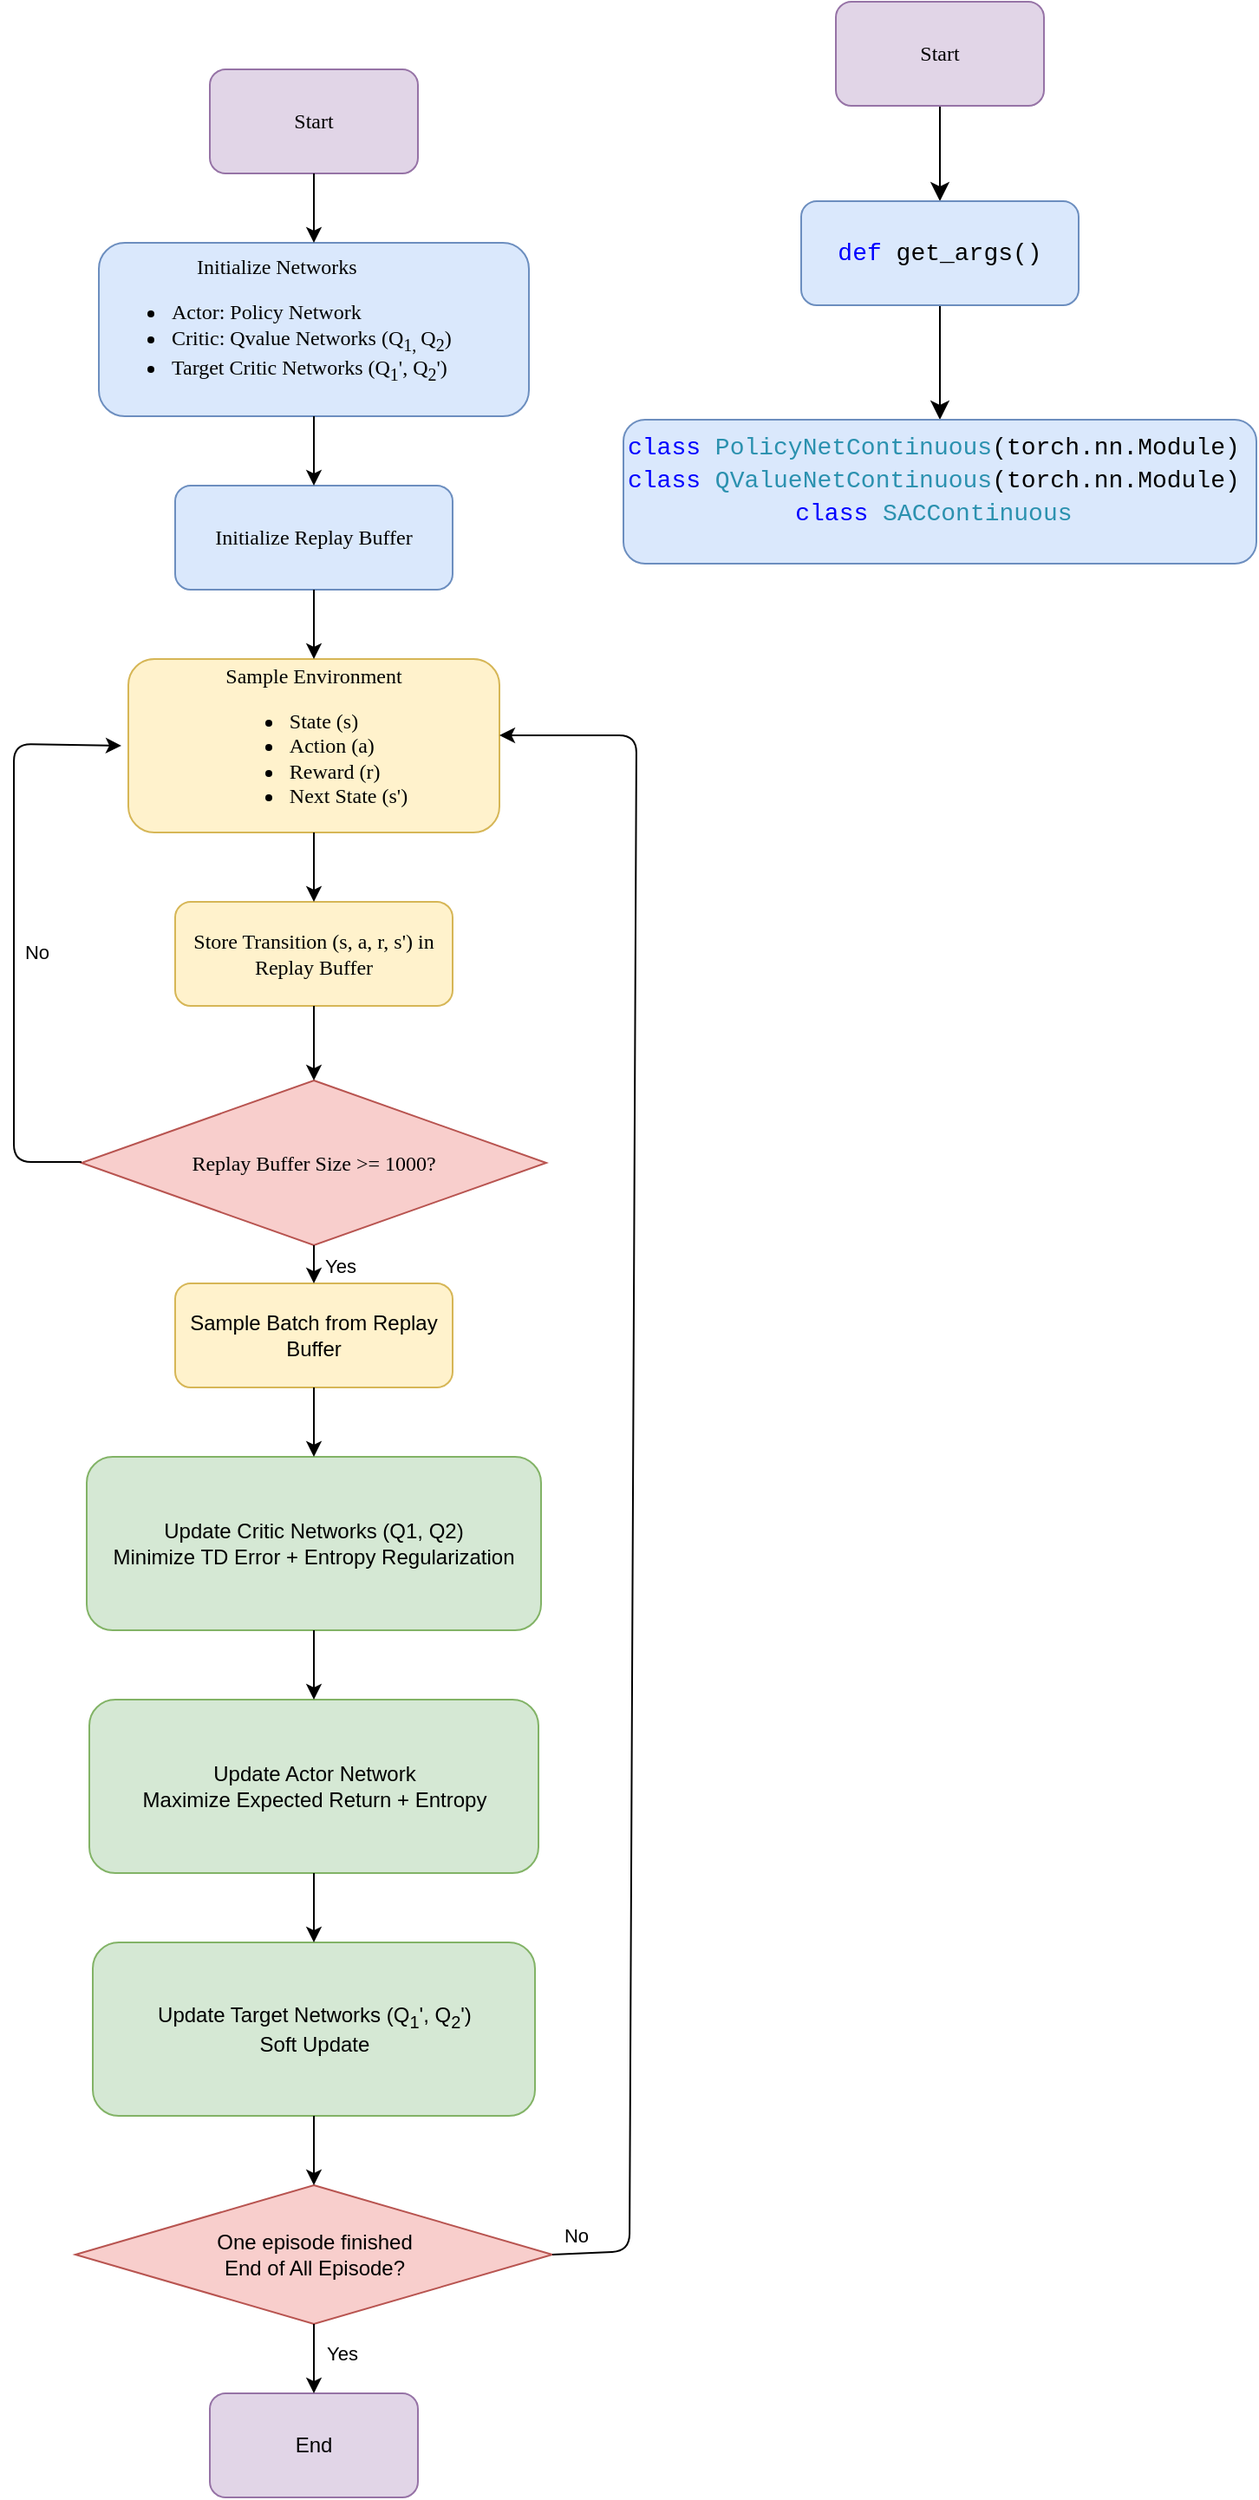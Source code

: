 <mxfile version="26.1.1">
  <diagram name="Page-1" id="RAVXwbhznxUkLN6Yk3Jf">
    <mxGraphModel dx="1397" dy="768" grid="0" gridSize="10" guides="1" tooltips="1" connect="1" arrows="1" fold="1" page="0" pageScale="1" pageWidth="850" pageHeight="1100" math="0" shadow="0">
      <root>
        <mxCell id="0" />
        <mxCell id="1" parent="0" />
        <mxCell id="9lD8Bh0DAJ6x8djIRwue-1" value="Start" style="rounded=1;whiteSpace=wrap;html=1;fillColor=#e1d5e7;strokeColor=#9673a6;fontFamily=Poppins;fontSource=https%3A%2F%2Ffonts.googleapis.com%2Fcss%3Ffamily%3DPoppins;" vertex="1" parent="1">
          <mxGeometry x="160" y="40" width="120" height="60" as="geometry" />
        </mxCell>
        <mxCell id="9lD8Bh0DAJ6x8djIRwue-2" value="&lt;div style=&quot;text-align: center;&quot;&gt;&lt;span style=&quot;background-color: transparent; color: light-dark(rgb(0, 0, 0), rgb(255, 255, 255));&quot;&gt;Initialize Networks&lt;/span&gt;&lt;/div&gt;&lt;div&gt;&lt;ul&gt;&lt;li&gt;&lt;span style=&quot;background-color: transparent; color: light-dark(rgb(0, 0, 0), rgb(255, 255, 255));&quot;&gt;Actor: Policy Network&lt;/span&gt;&lt;/li&gt;&lt;li style=&quot;&quot;&gt;&lt;span style=&quot;background-color: transparent; color: light-dark(rgb(0, 0, 0), rgb(255, 255, 255));&quot;&gt;Critic: Qvalue Networks (Q&lt;sub&gt;1,&amp;nbsp;&lt;/sub&gt;Q&lt;sub&gt;2&lt;/sub&gt;)&lt;/span&gt;&lt;/li&gt;&lt;li&gt;Target Critic Networks (Q&lt;sub&gt;1&lt;/sub&gt;&#39;, Q&lt;sub&gt;2&lt;/sub&gt;&#39;)&lt;/li&gt;&lt;/ul&gt;&lt;/div&gt;" style="rounded=1;whiteSpace=wrap;html=1;fillColor=#dae8fc;strokeColor=#6c8ebf;fontFamily=Poppins;fontSource=https%3A%2F%2Ffonts.googleapis.com%2Fcss%3Ffamily%3DPoppins;align=left;" vertex="1" parent="1">
          <mxGeometry x="96" y="140" width="248" height="100" as="geometry" />
        </mxCell>
        <mxCell id="9lD8Bh0DAJ6x8djIRwue-3" value="Initialize Replay Buffer" style="rounded=1;whiteSpace=wrap;html=1;fillColor=#dae8fc;strokeColor=#6c8ebf;fontFamily=Poppins;fontSource=https%3A%2F%2Ffonts.googleapis.com%2Fcss%3Ffamily%3DPoppins;" vertex="1" parent="1">
          <mxGeometry x="140" y="280" width="160" height="60" as="geometry" />
        </mxCell>
        <mxCell id="9lD8Bh0DAJ6x8djIRwue-4" value="Sample Environment&lt;br&gt;&lt;ul&gt;&lt;li style=&quot;text-align: left;&quot;&gt;State (s)&lt;/li&gt;&lt;li style=&quot;text-align: left;&quot;&gt;Action (a)&lt;/li&gt;&lt;li style=&quot;text-align: left;&quot;&gt;Reward (r)&lt;/li&gt;&lt;li style=&quot;text-align: left;&quot;&gt;Next State (s&#39;)&lt;/li&gt;&lt;/ul&gt;" style="rounded=1;whiteSpace=wrap;html=1;fillColor=#fff2cc;strokeColor=#d6b656;fontFamily=Poppins;fontSource=https%3A%2F%2Ffonts.googleapis.com%2Fcss%3Ffamily%3DPoppins;" vertex="1" parent="1">
          <mxGeometry x="113" y="380" width="214" height="100" as="geometry" />
        </mxCell>
        <mxCell id="9lD8Bh0DAJ6x8djIRwue-5" value="Store Transition (s, a, r, s&#39;) in Replay Buffer" style="rounded=1;whiteSpace=wrap;html=1;fillColor=#fff2cc;strokeColor=#d6b656;fontFamily=Poppins;fontSource=https%3A%2F%2Ffonts.googleapis.com%2Fcss%3Ffamily%3DPoppins;" vertex="1" parent="1">
          <mxGeometry x="140" y="520" width="160" height="60" as="geometry" />
        </mxCell>
        <mxCell id="9lD8Bh0DAJ6x8djIRwue-6" value="Replay Buffer Size &amp;gt;= 1000?" style="rhombus;whiteSpace=wrap;html=1;fillColor=#f8cecc;strokeColor=#b85450;fontFamily=Poppins;fontSource=https%3A%2F%2Ffonts.googleapis.com%2Fcss%3Ffamily%3DPoppins;" vertex="1" parent="1">
          <mxGeometry x="86" y="623" width="268" height="95" as="geometry" />
        </mxCell>
        <mxCell id="9lD8Bh0DAJ6x8djIRwue-7" value="Yes" style="edgeLabel;html=1;align=center;verticalAlign=middle;resizable=0;points=[];" vertex="1" connectable="0" parent="9lD8Bh0DAJ6x8djIRwue-6">
          <mxGeometry x="-0.5" y="1" relative="1" as="geometry">
            <mxPoint x="283" y="12" as="offset" />
          </mxGeometry>
        </mxCell>
        <mxCell id="9lD8Bh0DAJ6x8djIRwue-8" value="No" style="edgeLabel;html=1;align=center;verticalAlign=middle;resizable=0;points=[];" vertex="1" connectable="0" parent="9lD8Bh0DAJ6x8djIRwue-6">
          <mxGeometry x="0.5" y="-1" relative="1" as="geometry">
            <mxPoint x="-160" y="21" as="offset" />
          </mxGeometry>
        </mxCell>
        <mxCell id="9lD8Bh0DAJ6x8djIRwue-9" value="Sample Batch from Replay Buffer" style="rounded=1;whiteSpace=wrap;html=1;fillColor=#fff2cc;strokeColor=#d6b656;" vertex="1" parent="1">
          <mxGeometry x="140" y="740" width="160" height="60" as="geometry" />
        </mxCell>
        <mxCell id="9lD8Bh0DAJ6x8djIRwue-10" value="Update Critic Networks (Q1, Q2)&lt;br&gt;Minimize TD Error + Entropy Regularization" style="rounded=1;whiteSpace=wrap;html=1;fillColor=#d5e8d4;strokeColor=#82b366;" vertex="1" parent="1">
          <mxGeometry x="89" y="840" width="262" height="100" as="geometry" />
        </mxCell>
        <mxCell id="9lD8Bh0DAJ6x8djIRwue-11" value="Update Actor Network&lt;br&gt;Maximize Expected Return + Entropy" style="rounded=1;whiteSpace=wrap;html=1;fillColor=#d5e8d4;strokeColor=#82b366;" vertex="1" parent="1">
          <mxGeometry x="90.5" y="980" width="259" height="100" as="geometry" />
        </mxCell>
        <mxCell id="9lD8Bh0DAJ6x8djIRwue-12" value="Update Target Networks (Q&lt;sub&gt;1&lt;/sub&gt;&#39;, Q&lt;sub&gt;2&lt;/sub&gt;&#39;)&lt;br&gt;Soft Update" style="rounded=1;whiteSpace=wrap;html=1;fillColor=#d5e8d4;strokeColor=#82b366;" vertex="1" parent="1">
          <mxGeometry x="92.5" y="1120" width="255" height="100" as="geometry" />
        </mxCell>
        <mxCell id="9lD8Bh0DAJ6x8djIRwue-13" value="&lt;div&gt;One episode finished&lt;/div&gt;End of All Episode?" style="rhombus;whiteSpace=wrap;html=1;fillColor=#f8cecc;strokeColor=#b85450;" vertex="1" parent="1">
          <mxGeometry x="82.5" y="1260" width="275" height="80" as="geometry" />
        </mxCell>
        <mxCell id="9lD8Bh0DAJ6x8djIRwue-14" value="Yes" style="edgeLabel;html=1;align=center;verticalAlign=middle;resizable=0;points=[];" vertex="1" connectable="0" parent="9lD8Bh0DAJ6x8djIRwue-13">
          <mxGeometry x="-0.5" y="1" relative="1" as="geometry">
            <mxPoint x="291" y="17" as="offset" />
          </mxGeometry>
        </mxCell>
        <mxCell id="9lD8Bh0DAJ6x8djIRwue-15" value="No" style="edgeLabel;html=1;align=center;verticalAlign=middle;resizable=0;points=[];" vertex="1" connectable="0" parent="9lD8Bh0DAJ6x8djIRwue-13">
          <mxGeometry x="0.5" y="-1" relative="1" as="geometry">
            <mxPoint x="151" y="109" as="offset" />
          </mxGeometry>
        </mxCell>
        <mxCell id="9lD8Bh0DAJ6x8djIRwue-16" value="End" style="rounded=1;whiteSpace=wrap;html=1;fillColor=#e1d5e7;strokeColor=#9673a6;" vertex="1" parent="1">
          <mxGeometry x="160" y="1380" width="120" height="60" as="geometry" />
        </mxCell>
        <mxCell id="9lD8Bh0DAJ6x8djIRwue-17" value="" style="endArrow=classic;html=1;" edge="1" parent="1" source="9lD8Bh0DAJ6x8djIRwue-1" target="9lD8Bh0DAJ6x8djIRwue-2">
          <mxGeometry width="50" height="50" relative="1" as="geometry">
            <mxPoint x="220" y="100" as="sourcePoint" />
            <mxPoint x="220" y="140" as="targetPoint" />
          </mxGeometry>
        </mxCell>
        <mxCell id="9lD8Bh0DAJ6x8djIRwue-18" value="" style="endArrow=classic;html=1;" edge="1" parent="1" source="9lD8Bh0DAJ6x8djIRwue-2" target="9lD8Bh0DAJ6x8djIRwue-3">
          <mxGeometry width="50" height="50" relative="1" as="geometry">
            <mxPoint x="220" y="240" as="sourcePoint" />
            <mxPoint x="220" y="280" as="targetPoint" />
          </mxGeometry>
        </mxCell>
        <mxCell id="9lD8Bh0DAJ6x8djIRwue-19" value="" style="endArrow=classic;html=1;" edge="1" parent="1" source="9lD8Bh0DAJ6x8djIRwue-3" target="9lD8Bh0DAJ6x8djIRwue-4">
          <mxGeometry width="50" height="50" relative="1" as="geometry">
            <mxPoint x="220" y="340" as="sourcePoint" />
            <mxPoint x="220" y="380" as="targetPoint" />
          </mxGeometry>
        </mxCell>
        <mxCell id="9lD8Bh0DAJ6x8djIRwue-20" value="" style="endArrow=classic;html=1;" edge="1" parent="1" source="9lD8Bh0DAJ6x8djIRwue-4" target="9lD8Bh0DAJ6x8djIRwue-5">
          <mxGeometry width="50" height="50" relative="1" as="geometry">
            <mxPoint x="220" y="480" as="sourcePoint" />
            <mxPoint x="220" y="520" as="targetPoint" />
          </mxGeometry>
        </mxCell>
        <mxCell id="9lD8Bh0DAJ6x8djIRwue-21" value="" style="endArrow=classic;html=1;" edge="1" parent="1" source="9lD8Bh0DAJ6x8djIRwue-5" target="9lD8Bh0DAJ6x8djIRwue-6">
          <mxGeometry width="50" height="50" relative="1" as="geometry">
            <mxPoint x="220" y="580" as="sourcePoint" />
            <mxPoint x="220" y="620" as="targetPoint" />
          </mxGeometry>
        </mxCell>
        <mxCell id="9lD8Bh0DAJ6x8djIRwue-22" value="" style="endArrow=classic;html=1;" edge="1" parent="1" source="9lD8Bh0DAJ6x8djIRwue-6" target="9lD8Bh0DAJ6x8djIRwue-9">
          <mxGeometry width="50" height="50" relative="1" as="geometry">
            <mxPoint x="220" y="700" as="sourcePoint" />
            <mxPoint x="220" y="740" as="targetPoint" />
          </mxGeometry>
        </mxCell>
        <mxCell id="9lD8Bh0DAJ6x8djIRwue-23" value="" style="endArrow=classic;html=1;exitX=0;exitY=0.5;exitDx=0;exitDy=0;" edge="1" parent="1">
          <mxGeometry width="50" height="50" relative="1" as="geometry">
            <mxPoint x="86.0" y="670" as="sourcePoint" />
            <mxPoint x="109" y="430" as="targetPoint" />
            <Array as="points">
              <mxPoint x="47" y="670" />
              <mxPoint x="47" y="429" />
            </Array>
          </mxGeometry>
        </mxCell>
        <mxCell id="9lD8Bh0DAJ6x8djIRwue-24" value="" style="endArrow=classic;html=1;" edge="1" parent="1" source="9lD8Bh0DAJ6x8djIRwue-9" target="9lD8Bh0DAJ6x8djIRwue-10">
          <mxGeometry width="50" height="50" relative="1" as="geometry">
            <mxPoint x="220" y="800" as="sourcePoint" />
            <mxPoint x="220" y="840" as="targetPoint" />
          </mxGeometry>
        </mxCell>
        <mxCell id="9lD8Bh0DAJ6x8djIRwue-25" value="" style="endArrow=classic;html=1;" edge="1" parent="1" source="9lD8Bh0DAJ6x8djIRwue-10" target="9lD8Bh0DAJ6x8djIRwue-11">
          <mxGeometry width="50" height="50" relative="1" as="geometry">
            <mxPoint x="220" y="940" as="sourcePoint" />
            <mxPoint x="220" y="980" as="targetPoint" />
          </mxGeometry>
        </mxCell>
        <mxCell id="9lD8Bh0DAJ6x8djIRwue-26" value="" style="endArrow=classic;html=1;" edge="1" parent="1" source="9lD8Bh0DAJ6x8djIRwue-11" target="9lD8Bh0DAJ6x8djIRwue-12">
          <mxGeometry width="50" height="50" relative="1" as="geometry">
            <mxPoint x="220" y="1080" as="sourcePoint" />
            <mxPoint x="220" y="1120" as="targetPoint" />
          </mxGeometry>
        </mxCell>
        <mxCell id="9lD8Bh0DAJ6x8djIRwue-27" value="" style="endArrow=classic;html=1;" edge="1" parent="1" source="9lD8Bh0DAJ6x8djIRwue-12" target="9lD8Bh0DAJ6x8djIRwue-13">
          <mxGeometry width="50" height="50" relative="1" as="geometry">
            <mxPoint x="220" y="1220" as="sourcePoint" />
            <mxPoint x="220" y="1260" as="targetPoint" />
          </mxGeometry>
        </mxCell>
        <mxCell id="9lD8Bh0DAJ6x8djIRwue-28" value="" style="endArrow=classic;html=1;" edge="1" parent="1" source="9lD8Bh0DAJ6x8djIRwue-13" target="9lD8Bh0DAJ6x8djIRwue-16">
          <mxGeometry width="50" height="50" relative="1" as="geometry">
            <mxPoint x="220" y="1340" as="sourcePoint" />
            <mxPoint x="220" y="1380" as="targetPoint" />
          </mxGeometry>
        </mxCell>
        <mxCell id="9lD8Bh0DAJ6x8djIRwue-29" value="" style="endArrow=classic;html=1;exitX=1;exitY=0.5;exitDx=0;exitDy=0;" edge="1" parent="1" source="9lD8Bh0DAJ6x8djIRwue-13">
          <mxGeometry width="50" height="50" relative="1" as="geometry">
            <mxPoint x="398.64" y="1260.15" as="sourcePoint" />
            <mxPoint x="327" y="424" as="targetPoint" />
            <Array as="points">
              <mxPoint x="402" y="1298" />
              <mxPoint x="406" y="424" />
            </Array>
          </mxGeometry>
        </mxCell>
        <mxCell id="9lD8Bh0DAJ6x8djIRwue-33" style="edgeStyle=none;curved=1;rounded=0;orthogonalLoop=1;jettySize=auto;html=1;exitX=0.5;exitY=1;exitDx=0;exitDy=0;fontSize=12;startSize=8;endSize=8;" edge="1" parent="1" source="9lD8Bh0DAJ6x8djIRwue-30" target="9lD8Bh0DAJ6x8djIRwue-31">
          <mxGeometry relative="1" as="geometry" />
        </mxCell>
        <mxCell id="9lD8Bh0DAJ6x8djIRwue-30" value="Start" style="rounded=1;whiteSpace=wrap;html=1;fillColor=#e1d5e7;strokeColor=#9673a6;fontFamily=Poppins;fontSource=https%3A%2F%2Ffonts.googleapis.com%2Fcss%3Ffamily%3DPoppins;" vertex="1" parent="1">
          <mxGeometry x="521" y="1" width="120" height="60" as="geometry" />
        </mxCell>
        <mxCell id="9lD8Bh0DAJ6x8djIRwue-35" style="edgeStyle=none;curved=1;rounded=0;orthogonalLoop=1;jettySize=auto;html=1;exitX=0.5;exitY=1;exitDx=0;exitDy=0;entryX=0.5;entryY=0;entryDx=0;entryDy=0;fontSize=12;startSize=8;endSize=8;" edge="1" parent="1" source="9lD8Bh0DAJ6x8djIRwue-31" target="9lD8Bh0DAJ6x8djIRwue-34">
          <mxGeometry relative="1" as="geometry" />
        </mxCell>
        <mxCell id="9lD8Bh0DAJ6x8djIRwue-31" value="&lt;div style=&quot;font-family: &amp;quot;JetBrains Mono&amp;quot;, Consolas, &amp;quot;Courier New&amp;quot;, monospace, Consolas, &amp;quot;Courier New&amp;quot;, monospace; font-size: 14px; line-height: 19px; white-space: pre;&quot;&gt;&lt;span style=&quot;color: #0000ff;&quot;&gt;def&lt;/span&gt; get_args()&lt;/div&gt;" style="rounded=1;whiteSpace=wrap;html=1;fillColor=#dae8fc;strokeColor=#6c8ebf;fontFamily=Poppins;fontSource=https%3A%2F%2Ffonts.googleapis.com%2Fcss%3Ffamily%3DPoppins;" vertex="1" parent="1">
          <mxGeometry x="501" y="116" width="160" height="60" as="geometry" />
        </mxCell>
        <mxCell id="9lD8Bh0DAJ6x8djIRwue-34" value="&lt;div style=&quot;text-align: center; font-family: &amp;quot;JetBrains Mono&amp;quot;, Consolas, &amp;quot;Courier New&amp;quot;, monospace, Consolas, &amp;quot;Courier New&amp;quot;, monospace; font-size: 14px; line-height: 19px; white-space: pre;&quot;&gt;&lt;span style=&quot;color: rgb(0, 0, 255);&quot;&gt;class&lt;/span&gt; &lt;span style=&quot;color: rgb(43, 145, 175);&quot;&gt;PolicyNetContinuous&lt;/span&gt;(torch.nn.&lt;span&gt;&lt;font style=&quot;color: rgb(0, 0, 0);&quot;&gt;Module&lt;/font&gt;&lt;/span&gt;)&lt;/div&gt;&lt;div&gt;&lt;div style=&quot;text-align: center; font-family: &amp;quot;JetBrains Mono&amp;quot;, Consolas, &amp;quot;Courier New&amp;quot;, monospace, Consolas, &amp;quot;Courier New&amp;quot;, monospace; font-size: 14px; line-height: 19px; white-space: pre;&quot;&gt;&lt;span style=&quot;color: rgb(0, 0, 255);&quot;&gt;class&lt;/span&gt; &lt;span style=&quot;color: rgb(43, 145, 175);&quot;&gt;QValueNetContinuous&lt;/span&gt;(torch.nn.&lt;span&gt;&lt;font style=&quot;color: rgb(0, 0, 0);&quot;&gt;Module&lt;/font&gt;&lt;/span&gt;)&lt;/div&gt;&lt;div style=&quot;font-family: &amp;quot;JetBrains Mono&amp;quot;, Consolas, &amp;quot;Courier New&amp;quot;, monospace, Consolas, &amp;quot;Courier New&amp;quot;, monospace; font-size: 14px; line-height: 19px; white-space: pre;&quot;&gt;&lt;div style=&quot;text-align: center; line-height: 19px;&quot;&gt;&lt;span style=&quot;color: rgb(0, 0, 255);&quot;&gt;class&lt;/span&gt; &lt;span style=&quot;color: rgb(43, 145, 175);&quot;&gt;SACContinuous&lt;/span&gt;&lt;/div&gt;&lt;/div&gt;&lt;div&gt;&lt;br&gt;&lt;/div&gt;&lt;/div&gt;" style="rounded=1;whiteSpace=wrap;html=1;fillColor=#dae8fc;strokeColor=#6c8ebf;fontFamily=Poppins;fontSource=https%3A%2F%2Ffonts.googleapis.com%2Fcss%3Ffamily%3DPoppins;align=left;" vertex="1" parent="1">
          <mxGeometry x="398.5" y="242" width="365" height="83" as="geometry" />
        </mxCell>
      </root>
    </mxGraphModel>
  </diagram>
</mxfile>
